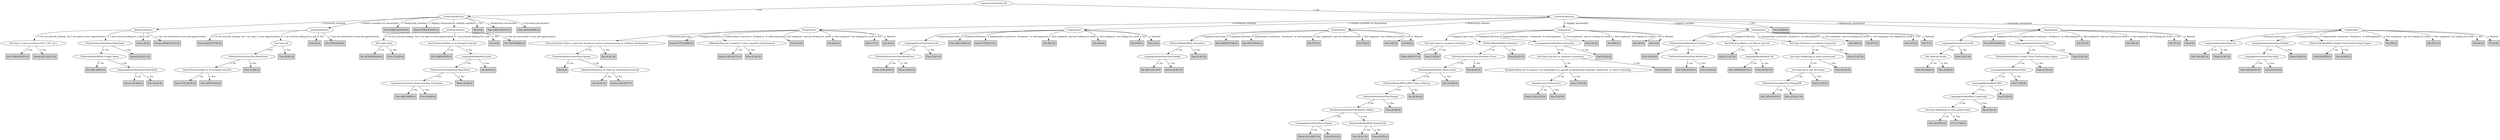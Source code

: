 digraph J48Tree {
N0 [label="CommunicationTools.NA" ]
N0->N1 [label="= No"]
N1 [label="CareerSatisfaction" ]
N1->N2 [label="= Extremely satisfied"]
N2 [label="JobSearchStatus" ]
N2->N3 [label="= I’m not actively looking  but I am open to new opportunities"]
N3 [label="DevType.C-suite executive (CEO  CTO  etc.)" ]
N3->N4 [label="= No"]
N4 [label="Six (5388.0/2931.0)" shape=box style=filled ]
N3->N5 [label="= Yes"]
N5 [label="Seven (253.0/115.0)" shape=box style=filled ]
N2->N6 [label="= I am actively looking for a job"]
N6 [label="PlatformDesireNextYear.Mainframe" ]
N6->N7 [label="= No"]
N7 [label="PlatformWorkedWith.Google Home" ]
N7->N8 [label="= No"]
N8 [label="Six (881.0/614.0)" shape=box style=filled ]
N7->N9 [label="= Yes"]
N9 [label="LanguageDesireNextYear.Bash/Shell" ]
N9->N10 [label="= No"]
N10 [label="Seven (18.0/6.0)" shape=box style=filled ]
N9->N11 [label="= Yes"]
N11 [label="Two (6.0/3.0)" shape=box style=filled ]
N6->N12 [label="= Yes"]
N12 [label="Seven (26.0/11.0)" shape=box style=filled ]
N2->N13 [label="= NA"]
N13 [label="Seven (0.0)" shape=box style=filled ]
N2->N14 [label="= I am not interested in new job opportunities"]
N14 [label="Seven (4652.0/1471.0)" shape=box style=filled ]
N1->N15 [label="= Neither satisfied nor dissatisfied"]
N15 [label="JobSearchStatus" ]
N15->N16 [label="= I’m not actively looking  but I am open to new opportunities"]
N16 [label="Four (2419.0/1765.0)" shape=box style=filled ]
N15->N17 [label="= I am actively looking for a job"]
N17 [label="DevType.NA" ]
N17->N18 [label="= No"]
N18 [label="PlatformDesireNextYear.Mainframe" ]
N18->N19 [label="= No"]
N19 [label="RaceEthnicity.White or of European descent" ]
N19->N20 [label="= No"]
N20 [label="Four (372.0/230.0)" shape=box style=filled ]
N19->N21 [label="= Yes"]
N21 [label="Two (254.0/163.0)" shape=box style=filled ]
N18->N22 [label="= Yes"]
N22 [label="Five (7.0/4.0)" shape=box style=filled ]
N17->N23 [label="= Yes"]
N23 [label="Two (4.0/1.0)" shape=box style=filled ]
N15->N24 [label="= NA"]
N24 [label="Four (0.0)" shape=box style=filled ]
N15->N25 [label="= I am not interested in new job opportunities"]
N25 [label="Six (534.0/346.0)" shape=box style=filled ]
N1->N26 [label="= Moderately satisfied"]
N26 [label="Six (21959.0/10166.0)" shape=box style=filled ]
N1->N27 [label="= Slightly dissatisfied"]
N27 [label="Three (4705.0/3334.0)" shape=box style=filled ]
N1->N28 [label="= Slightly satisfied"]
N28 [label="JobSearchStatus" ]
N28->N29 [label="= I’m not actively looking  but I am open to new opportunities"]
N29 [label="IDE.Light Table" ]
N29->N30 [label="= No"]
N30 [label="Six (6768.0/4228.0)" shape=box style=filled ]
N29->N31 [label="= Yes"]
N31 [label="Five (10.0/3.0)" shape=box style=filled ]
N28->N32 [label="= I am actively looking for a job"]
N32 [label="RaceEthnicity.White or of European descent" ]
N32->N33 [label="= No"]
N33 [label="Five (860.0/595.0)" shape=box style=filled ]
N32->N34 [label="= Yes"]
N34 [label="LanguageWorkedWith.Julia" ]
N34->N35 [label="= No"]
N35 [label="PlatformDesireNextYear.SharePoint" ]
N35->N36 [label="= No"]
N36 [label="CommunicationTools.Stack Overflow Enterprise" ]
N36->N37 [label="= No"]
N37 [label="Two (660.0/468.0)" shape=box style=filled ]
N36->N38 [label="= Yes"]
N38 [label="Four (8.0/6.0)" shape=box style=filled ]
N35->N39 [label="= Yes"]
N39 [label="Three (5.0/2.0)" shape=box style=filled ]
N34->N40 [label="= Yes"]
N40 [label="Six (6.0/2.0)" shape=box style=filled ]
N28->N41 [label="= NA"]
N41 [label="Six (0.0)" shape=box style=filled ]
N28->N42 [label="= I am not interested in new job opportunities"]
N42 [label="Six (1838.0/862.0)" shape=box style=filled ]
N1->N43 [label="= NA"]
N43 [label="NA (3.0)" shape=box style=filled ]
N1->N44 [label="= Moderately dissatisfied"]
N44 [label="Two (3681.0/2107.0)" shape=box style=filled ]
N1->N45 [label="= Extremely dissatisfied"]
N45 [label="One (1653.0/989.0)" shape=box style=filled ]
N0->N46 [label="= Yes"]
N46 [label="CareerSatisfaction" ]
N46->N47 [label="= Extremely satisfied"]
N47 [label="Employment" ]
N47->N48 [label="= Employed part-time"]
N48 [label="EducationTypes.Taken a part-time in-person course in programming or software development" ]
N48->N49 [label="= No"]
N49 [label="FrameworkDesireNextYear.Django" ]
N49->N50 [label="= Yes"]
N50 [label="Six (4.0)" shape=box style=filled ]
N49->N51 [label="= No"]
N51 [label="HackathonReasons.To build my professional network" ]
N51->N52 [label="= Yes"]
N52 [label="Six (4.0/1.0)" shape=box style=filled ]
N51->N53 [label="= No"]
N53 [label="Seven (125.0/57.0)" shape=box style=filled ]
N48->N54 [label="= Yes"]
N54 [label="Six (4.0/1.0)" shape=box style=filled ]
N47->N55 [label="= Employed full-time"]
N55 [label="Seven (1751.0/889.0)" shape=box style=filled ]
N47->N56 [label="= Independent contractor  freelancer  or self-employed"]
N56 [label="AdBlockerReasons.I wanted to view a specific advertisement" ]
N56->N57 [label="= No"]
N57 [label="Seven (303.0/112.0)" shape=box style=filled ]
N56->N58 [label="= Yes"]
N58 [label="Five (2.0/1.0)" shape=box style=filled ]
N47->N59 [label="= Not employed  and not looking for work"]
N59 [label="NA (316.0)" shape=box style=filled ]
N47->N60 [label="= Not employed  but looking for work"]
N60 [label="NA (423.0)" shape=box style=filled ]
N47->N61 [label="= NA"]
N61 [label="NA (117.0)" shape=box style=filled ]
N47->N62 [label="= Retired"]
N62 [label="NA (43.0)" shape=box style=filled ]
N46->N63 [label="= Neither satisfied nor dissatisfied"]
N63 [label="Employment" ]
N63->N64 [label="= Employed part-time"]
N64 [label="LanguageDesireNextYear.Scala" ]
N64->N65 [label="= No"]
N65 [label="PlatformDesireNextYear.WordPress" ]
N65->N66 [label="= No"]
N66 [label="Four (106.0/70.0)" shape=box style=filled ]
N65->N67 [label="= Yes"]
N67 [label="Three (4.0/2.0)" shape=box style=filled ]
N64->N68 [label="= Yes"]
N68 [label="Two (3.0/1.0)" shape=box style=filled ]
N63->N69 [label="= Employed full-time"]
N69 [label="Four (863.0/583.0)" shape=box style=filled ]
N63->N70 [label="= Independent contractor  freelancer  or self-employed"]
N70 [label="Four (179.0/113.0)" shape=box style=filled ]
N63->N71 [label="= Not employed  and not looking for work"]
N71 [label="NA (561.0)" shape=box style=filled ]
N63->N72 [label="= Not employed  but looking for work"]
N72 [label="NA (804.0)" shape=box style=filled ]
N63->N73 [label="= NA"]
N73 [label="NA (194.0)" shape=box style=filled ]
N63->N74 [label="= Retired"]
N74 [label="NA (12.0)" shape=box style=filled ]
N46->N75 [label="= Moderately satisfied"]
N75 [label="Employment" ]
N75->N76 [label="= Employed part-time"]
N76 [label="PlatformWorkedWith.Serverless" ]
N76->N77 [label="= No"]
N77 [label="LanguageDesireNextYear.Matlab" ]
N77->N78 [label="= No"]
N78 [label="Six (261.0/113.0)" shape=box style=filled ]
N77->N79 [label="= Yes"]
N79 [label="Seven (4.0/1.0)" shape=box style=filled ]
N76->N80 [label="= Yes"]
N80 [label="Two (2.0/1.0)" shape=box style=filled ]
N75->N81 [label="= Employed full-time"]
N81 [label="Six (3628.0/1596.0)" shape=box style=filled ]
N75->N82 [label="= Independent contractor  freelancer  or self-employed"]
N82 [label="Six (476.0/223.0)" shape=box style=filled ]
N75->N83 [label="= Not employed  and not looking for work"]
N83 [label="NA (575.0)" shape=box style=filled ]
N75->N84 [label="= Not employed  but looking for work"]
N84 [label="NA (782.0)" shape=box style=filled ]
N75->N85 [label="= NA"]
N85 [label="NA (195.0)" shape=box style=filled ]
N75->N86 [label="= Retired"]
N86 [label="NA (44.0)" shape=box style=filled ]
N46->N87 [label="= Slightly dissatisfied"]
N87 [label="Employment" ]
N87->N88 [label="= Employed part-time"]
N88 [label="DevType.Game or graphics developer" ]
N88->N89 [label="= No"]
N89 [label="Three (96.0/71.0)" shape=box style=filled ]
N88->N90 [label="= Yes"]
N90 [label="Two (7.0/5.0)" shape=box style=filled ]
N87->N91 [label="= Employed full-time"]
N91 [label="PlatformWorkedWith.Salesforce" ]
N91->N92 [label="= No"]
N92 [label="PlatformDesireNextYear.Windows Phone" ]
N92->N93 [label="= No"]
N93 [label="DatabaseWorkedWith.Memcached" ]
N93->N94 [label="= No"]
N94 [label="PlatformWorkedWith.IBM Cloud or Watson" ]
N94->N95 [label="= No"]
N95 [label="PlatformDesireNextYear.Drupal" ]
N95->N96 [label="= No"]
N96 [label="DatabaseDesireNextYear.Apache HBase" ]
N96->N97 [label="= No"]
N97 [label="LanguageDesireNextYear.Clojure" ]
N97->N98 [label="= No"]
N98 [label="Three (919.0/615.0)" shape=box style=filled ]
N97->N99 [label="= Yes"]
N99 [label="Five (8.0/5.0)" shape=box style=filled ]
N96->N100 [label="= Yes"]
N100 [label="DatabaseWorkedWith.PostgreSQL" ]
N100->N101 [label="= Yes"]
N101 [label="Five (4.0/1.0)" shape=box style=filled ]
N100->N102 [label="= No"]
N102 [label="Four (9.0/5.0)" shape=box style=filled ]
N95->N103 [label="= Yes"]
N103 [label="Five (4.0/2.0)" shape=box style=filled ]
N94->N104 [label="= Yes"]
N104 [label="Six (6.0/4.0)" shape=box style=filled ]
N93->N105 [label="= Yes"]
N105 [label="Six (10.0/6.0)" shape=box style=filled ]
N92->N106 [label="= Yes"]
N106 [label="Six (9.0/5.0)" shape=box style=filled ]
N91->N107 [label="= Yes"]
N107 [label="Four (4.0/1.0)" shape=box style=filled ]
N87->N108 [label="= Independent contractor  freelancer  or self-employed"]
N108 [label="LanguageDesireNextYear.Assembly" ]
N108->N109 [label="= No"]
N109 [label="DevType.Educator or academic researcher" ]
N109->N110 [label="= No"]
N110 [label="HackathonReasons.To improve my knowledge of a specific programming language  framework  or other technology" ]
N110->N111 [label="= No"]
N111 [label="VersionControl.Subversion" ]
N111->N112 [label="= No"]
N112 [label="Three (124.0/72.0)" shape=box style=filled ]
N111->N113 [label="= Yes"]
N113 [label="Six (5.0/3.0)" shape=box style=filled ]
N110->N114 [label="= Yes"]
N114 [label="Four (5.0/3.0)" shape=box style=filled ]
N109->N115 [label="= Yes"]
N115 [label="Five (6.0/2.0)" shape=box style=filled ]
N108->N116 [label="= Yes"]
N116 [label="Two (4.0/2.0)" shape=box style=filled ]
N87->N117 [label="= Not employed  and not looking for work"]
N117 [label="NA (133.0)" shape=box style=filled ]
N87->N118 [label="= Not employed  but looking for work"]
N118 [label="NA (466.0)" shape=box style=filled ]
N87->N119 [label="= NA"]
N119 [label="NA (58.0)" shape=box style=filled ]
N87->N120 [label="= Retired"]
N120 [label="NA (5.0)" shape=box style=filled ]
N46->N121 [label="= Slightly satisfied"]
N121 [label="Employment" ]
N121->N122 [label="= Employed part-time"]
N122 [label="PlatformDesireNextYear.Firebase" ]
N122->N123 [label="= Yes"]
N123 [label="Five (8.0/3.0)" shape=box style=filled ]
N122->N124 [label="= No"]
N124 [label="PlatformDesireNextYear.WordPress" ]
N124->N125 [label="= No"]
N125 [label="Six (169.0/104.0)" shape=box style=filled ]
N124->N126 [label="= Yes"]
N126 [label="Five (8.0/3.0)" shape=box style=filled ]
N121->N127 [label="= Employed full-time"]
N127 [label="RaceEthnicity.Black or of African descent" ]
N127->N128 [label="= Yes"]
N128 [label="Four (11.0/7.0)" shape=box style=filled ]
N127->N129 [label="= No"]
N129 [label="LanguageWorkedWith.F#" ]
N129->N130 [label="= No"]
N130 [label="Six (1930.0/1273.0)" shape=box style=filled ]
N129->N131 [label="= Yes"]
N131 [label="Five (10.0/7.0)" shape=box style=filled ]
N121->N132 [label="= Independent contractor  freelancer  or self-employed"]
N132 [label="DevType.Educator or academic researcher" ]
N132->N133 [label="= No"]
N133 [label="DevType.Marketing or sales professional" ]
N133->N134 [label="= No"]
N134 [label="DevType.QA or test developer" ]
N134->N135 [label="= No"]
N135 [label="DatabaseDesireNextYear.MongoDB" ]
N135->N136 [label="= No"]
N136 [label="Six (185.0/109.0)" shape=box style=filled ]
N135->N137 [label="= Yes"]
N137 [label="Five (25.0/11.0)" shape=box style=filled ]
N134->N138 [label="= Yes"]
N138 [label="Four (5.0/3.0)" shape=box style=filled ]
N133->N139 [label="= Yes"]
N139 [label="Five (6.0/4.0)" shape=box style=filled ]
N132->N140 [label="= Yes"]
N140 [label="Five (11.0/7.0)" shape=box style=filled ]
N121->N141 [label="= Not employed  and not looking for work"]
N141 [label="NA (282.0)" shape=box style=filled ]
N121->N142 [label="= Not employed  but looking for work"]
N142 [label="NA (571.0)" shape=box style=filled ]
N121->N143 [label="= NA"]
N143 [label="NA (101.0)" shape=box style=filled ]
N121->N144 [label="= Retired"]
N144 [label="NA (7.0)" shape=box style=filled ]
N46->N145 [label="= NA"]
N145 [label="NA (22348.0)" shape=box style=filled ]
N46->N146 [label="= Moderately dissatisfied"]
N146 [label="Employment" ]
N146->N147 [label="= Employed part-time"]
N147 [label="LanguageDesireNextYear.F#" ]
N147->N148 [label="= No"]
N148 [label="IDE.Android Studio" ]
N148->N149 [label="= No"]
N149 [label="Two (53.0/28.0)" shape=box style=filled ]
N148->N150 [label="= Yes"]
N150 [label="One (5.0/2.0)" shape=box style=filled ]
N147->N151 [label="= Yes"]
N151 [label="Four (3.0/1.0)" shape=box style=filled ]
N146->N152 [label="= Employed full-time"]
N152 [label="Two (853.0/462.0)" shape=box style=filled ]
N146->N153 [label="= Independent contractor  freelancer  or self-employed"]
N153 [label="LanguageDesireNextYear.Scala" ]
N153->N154 [label="= No"]
N154 [label="PlatformWorkedWith.Google Cloud Platform/App Engine" ]
N154->N155 [label="= No"]
N155 [label="LanguageDesireNextYear.Kotlin" ]
N155->N156 [label="= No"]
N156 [label="LanguageWorkedWith.VBA" ]
N156->N157 [label="= No"]
N157 [label="LanguageWorkedWith.TypeScript" ]
N157->N158 [label="= No"]
N158 [label="DevType.Marketing or sales professional" ]
N158->N159 [label="= No"]
N159 [label="Two (93.0/50.0)" shape=box style=filled ]
N158->N160 [label="= Yes"]
N160 [label="Five (7.0/4.0)" shape=box style=filled ]
N157->N161 [label="= Yes"]
N161 [label="Six (3.0/1.0)" shape=box style=filled ]
N156->N162 [label="= Yes"]
N162 [label="Six (5.0/2.0)" shape=box style=filled ]
N155->N163 [label="= Yes"]
N163 [label="One (7.0/4.0)" shape=box style=filled ]
N154->N164 [label="= Yes"]
N164 [label="Four (3.0/1.0)" shape=box style=filled ]
N153->N165 [label="= Yes"]
N165 [label="Four (3.0/1.0)" shape=box style=filled ]
N146->N166 [label="= Not employed  and not looking for work"]
N166 [label="NA (118.0)" shape=box style=filled ]
N146->N167 [label="= Not employed  but looking for work"]
N167 [label="NA (365.0)" shape=box style=filled ]
N146->N168 [label="= NA"]
N168 [label="NA (57.0)" shape=box style=filled ]
N146->N169 [label="= Retired"]
N169 [label="NA (6.0)" shape=box style=filled ]
N46->N170 [label="= Extremely dissatisfied"]
N170 [label="Employment" ]
N170->N171 [label="= Employed part-time"]
N171 [label="LanguageDesireNextYear.Go" ]
N171->N172 [label="= No"]
N172 [label="One (39.0/27.0)" shape=box style=filled ]
N171->N173 [label="= Yes"]
N173 [label="Three (4.0/1.0)" shape=box style=filled ]
N170->N174 [label="= Employed full-time"]
N174 [label="LanguageDesireNextYear.Haskell" ]
N174->N175 [label="= No"]
N175 [label="LanguageDesireNextYear.Ruby" ]
N175->N176 [label="= No"]
N176 [label="One (382.0/197.0)" shape=box style=filled ]
N175->N177 [label="= Yes"]
N177 [label="Two (10.0/5.0)" shape=box style=filled ]
N174->N178 [label="= Yes"]
N178 [label="Three (9.0/5.0)" shape=box style=filled ]
N170->N179 [label="= Independent contractor  freelancer  or self-employed"]
N179 [label="PlatformWorkedWith.Google Cloud Platform/App Engine" ]
N179->N180 [label="= No"]
N180 [label="One (68.0/35.0)" shape=box style=filled ]
N179->N181 [label="= Yes"]
N181 [label="Two (6.0/2.0)" shape=box style=filled ]
N170->N182 [label="= Not employed  and not looking for work"]
N182 [label="NA (88.0)" shape=box style=filled ]
N170->N183 [label="= Not employed  but looking for work"]
N183 [label="NA (301.0)" shape=box style=filled ]
N170->N184 [label="= NA"]
N184 [label="NA (44.0)" shape=box style=filled ]
N170->N185 [label="= Retired"]
N185 [label="NA (9.0)" shape=box style=filled ]
}

